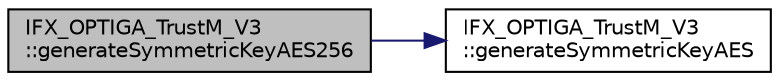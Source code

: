 digraph "IFX_OPTIGA_TrustM_V3::generateSymmetricKeyAES256"
{
 // LATEX_PDF_SIZE
  edge [fontname="Helvetica",fontsize="10",labelfontname="Helvetica",labelfontsize="10"];
  node [fontname="Helvetica",fontsize="10",shape=record];
  rankdir="LR";
  Node1 [label="IFX_OPTIGA_TrustM_V3\l::generateSymmetricKeyAES256",height=0.2,width=0.4,color="black", fillcolor="grey75", style="filled", fontcolor="black",tooltip=" "];
  Node1 -> Node2 [color="midnightblue",fontsize="10",style="solid",fontname="Helvetica"];
  Node2 [label="IFX_OPTIGA_TrustM_V3\l::generateSymmetricKeyAES",height=0.2,width=0.4,color="black", fillcolor="white", style="filled",URL="$da/dcb/class_i_f_x___o_p_t_i_g_a___trust_m___v3.html#a869cc261c320c4a2f47b84016542154f",tooltip=" "];
}
